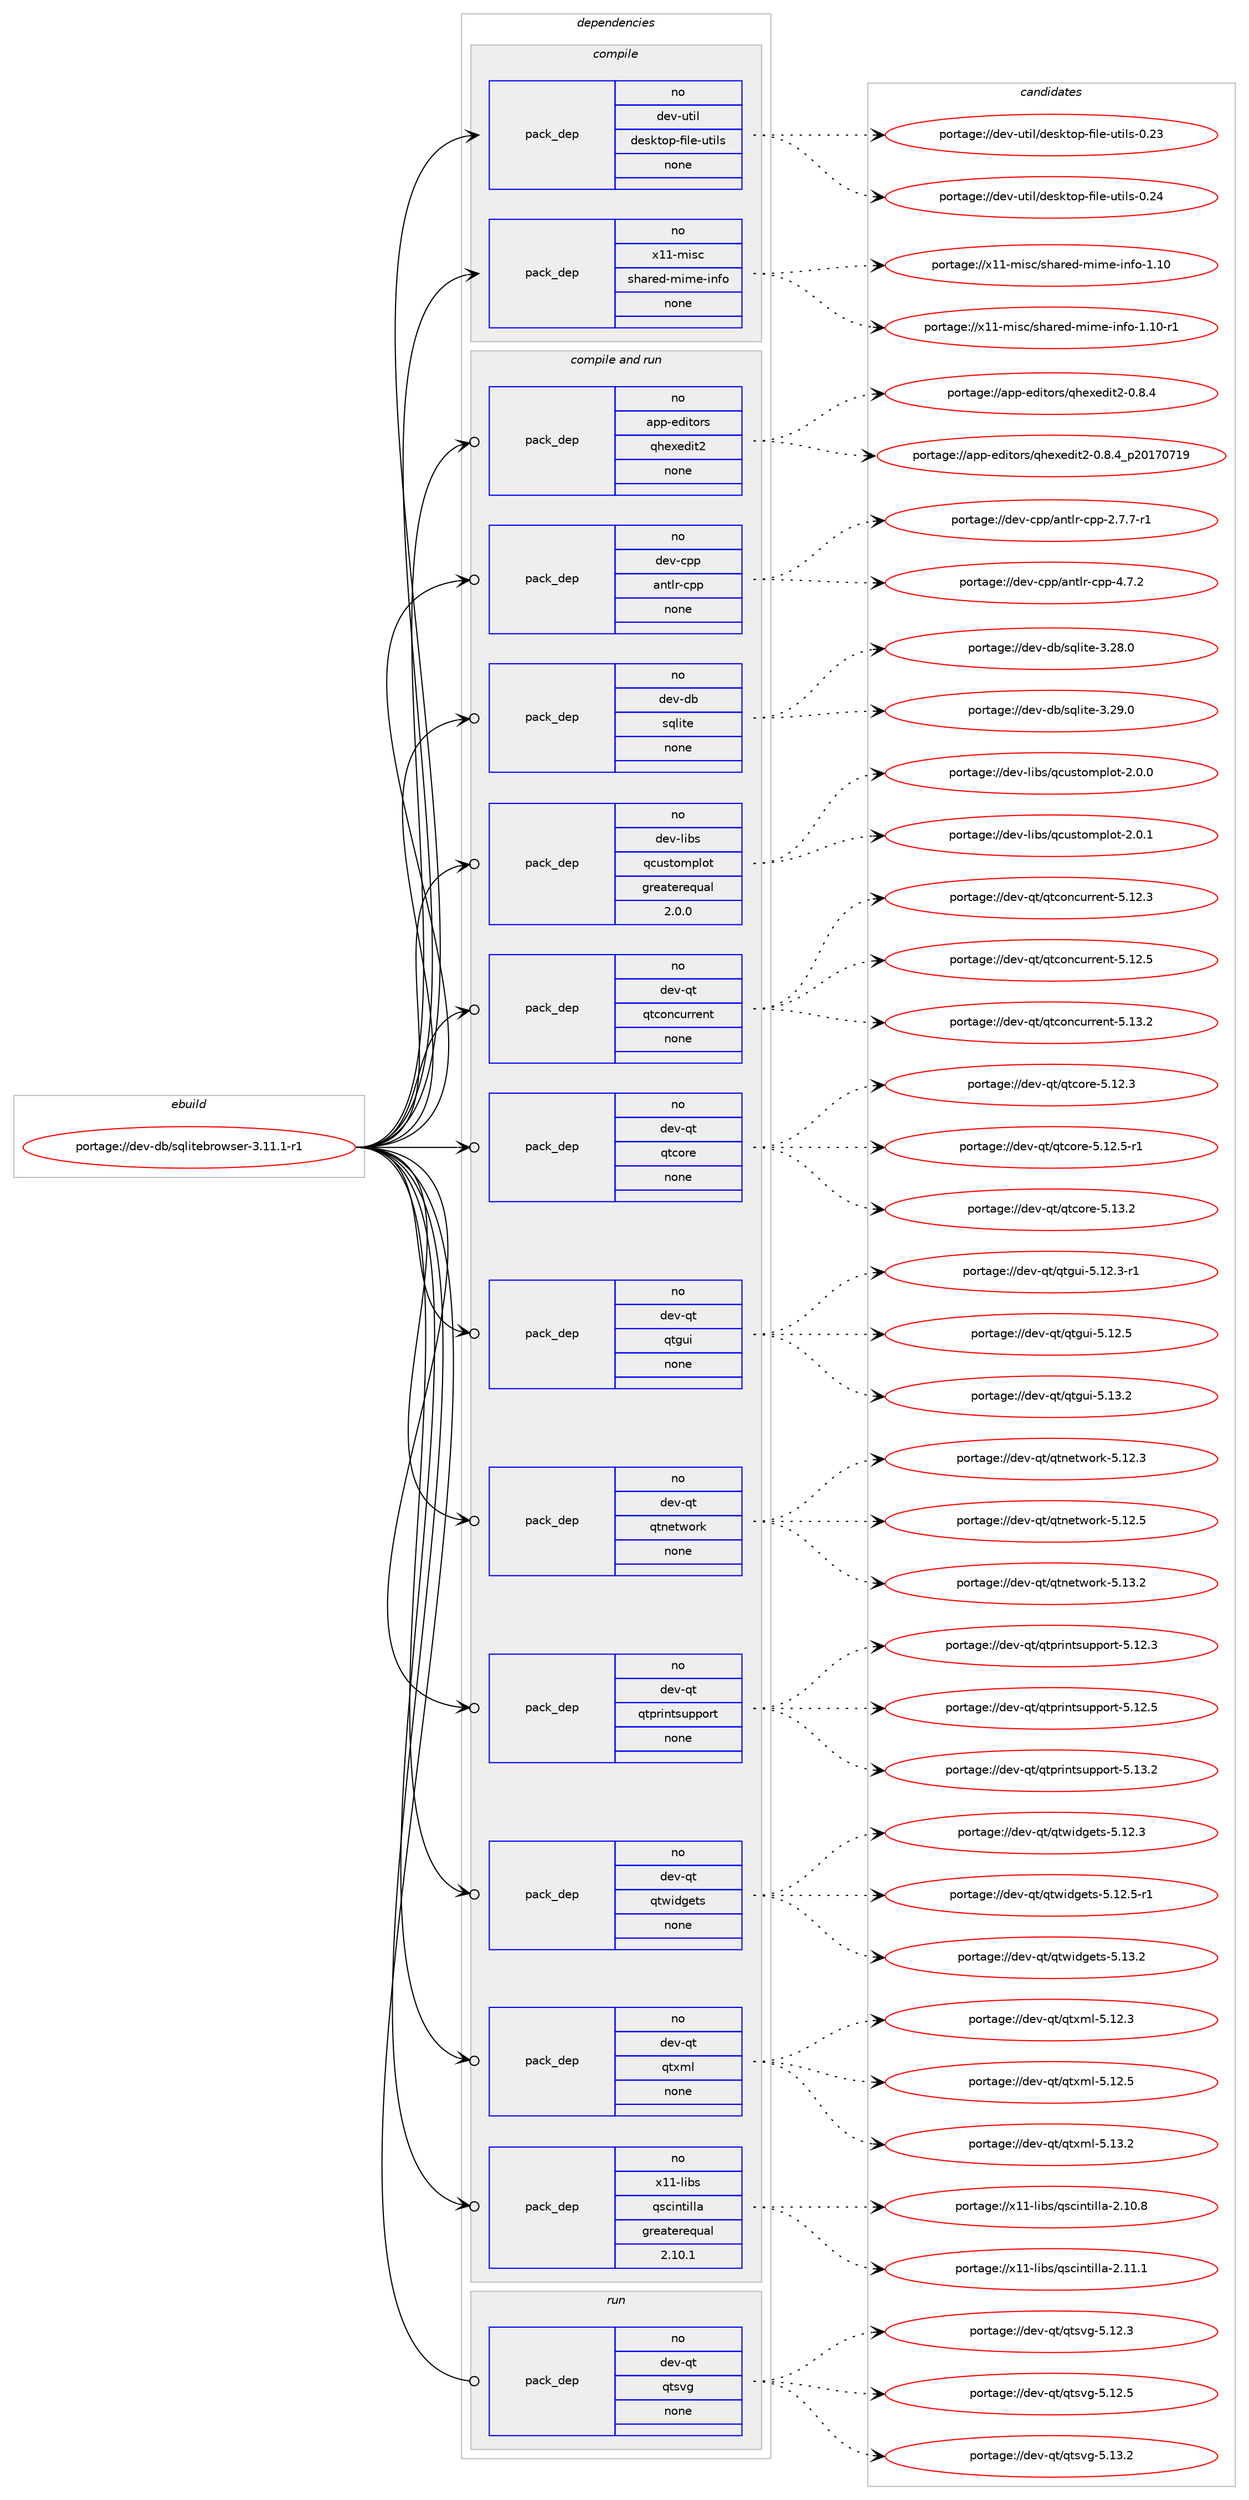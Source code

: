 digraph prolog {

# *************
# Graph options
# *************

newrank=true;
concentrate=true;
compound=true;
graph [rankdir=LR,fontname=Helvetica,fontsize=10,ranksep=1.5];#, ranksep=2.5, nodesep=0.2];
edge  [arrowhead=vee];
node  [fontname=Helvetica,fontsize=10];

# **********
# The ebuild
# **********

subgraph cluster_leftcol {
color=gray;
rank=same;
label=<<i>ebuild</i>>;
id [label="portage://dev-db/sqlitebrowser-3.11.1-r1", color=red, width=4, href="../dev-db/sqlitebrowser-3.11.1-r1.svg"];
}

# ****************
# The dependencies
# ****************

subgraph cluster_midcol {
color=gray;
label=<<i>dependencies</i>>;
subgraph cluster_compile {
fillcolor="#eeeeee";
style=filled;
label=<<i>compile</i>>;
subgraph pack43876 {
dependency58909 [label=<<TABLE BORDER="0" CELLBORDER="1" CELLSPACING="0" CELLPADDING="4" WIDTH="220"><TR><TD ROWSPAN="6" CELLPADDING="30">pack_dep</TD></TR><TR><TD WIDTH="110">no</TD></TR><TR><TD>dev-util</TD></TR><TR><TD>desktop-file-utils</TD></TR><TR><TD>none</TD></TR><TR><TD></TD></TR></TABLE>>, shape=none, color=blue];
}
id:e -> dependency58909:w [weight=20,style="solid",arrowhead="vee"];
subgraph pack43877 {
dependency58910 [label=<<TABLE BORDER="0" CELLBORDER="1" CELLSPACING="0" CELLPADDING="4" WIDTH="220"><TR><TD ROWSPAN="6" CELLPADDING="30">pack_dep</TD></TR><TR><TD WIDTH="110">no</TD></TR><TR><TD>x11-misc</TD></TR><TR><TD>shared-mime-info</TD></TR><TR><TD>none</TD></TR><TR><TD></TD></TR></TABLE>>, shape=none, color=blue];
}
id:e -> dependency58910:w [weight=20,style="solid",arrowhead="vee"];
}
subgraph cluster_compileandrun {
fillcolor="#eeeeee";
style=filled;
label=<<i>compile and run</i>>;
subgraph pack43878 {
dependency58911 [label=<<TABLE BORDER="0" CELLBORDER="1" CELLSPACING="0" CELLPADDING="4" WIDTH="220"><TR><TD ROWSPAN="6" CELLPADDING="30">pack_dep</TD></TR><TR><TD WIDTH="110">no</TD></TR><TR><TD>app-editors</TD></TR><TR><TD>qhexedit2</TD></TR><TR><TD>none</TD></TR><TR><TD></TD></TR></TABLE>>, shape=none, color=blue];
}
id:e -> dependency58911:w [weight=20,style="solid",arrowhead="odotvee"];
subgraph pack43879 {
dependency58912 [label=<<TABLE BORDER="0" CELLBORDER="1" CELLSPACING="0" CELLPADDING="4" WIDTH="220"><TR><TD ROWSPAN="6" CELLPADDING="30">pack_dep</TD></TR><TR><TD WIDTH="110">no</TD></TR><TR><TD>dev-cpp</TD></TR><TR><TD>antlr-cpp</TD></TR><TR><TD>none</TD></TR><TR><TD></TD></TR></TABLE>>, shape=none, color=blue];
}
id:e -> dependency58912:w [weight=20,style="solid",arrowhead="odotvee"];
subgraph pack43880 {
dependency58913 [label=<<TABLE BORDER="0" CELLBORDER="1" CELLSPACING="0" CELLPADDING="4" WIDTH="220"><TR><TD ROWSPAN="6" CELLPADDING="30">pack_dep</TD></TR><TR><TD WIDTH="110">no</TD></TR><TR><TD>dev-db</TD></TR><TR><TD>sqlite</TD></TR><TR><TD>none</TD></TR><TR><TD></TD></TR></TABLE>>, shape=none, color=blue];
}
id:e -> dependency58913:w [weight=20,style="solid",arrowhead="odotvee"];
subgraph pack43881 {
dependency58914 [label=<<TABLE BORDER="0" CELLBORDER="1" CELLSPACING="0" CELLPADDING="4" WIDTH="220"><TR><TD ROWSPAN="6" CELLPADDING="30">pack_dep</TD></TR><TR><TD WIDTH="110">no</TD></TR><TR><TD>dev-libs</TD></TR><TR><TD>qcustomplot</TD></TR><TR><TD>greaterequal</TD></TR><TR><TD>2.0.0</TD></TR></TABLE>>, shape=none, color=blue];
}
id:e -> dependency58914:w [weight=20,style="solid",arrowhead="odotvee"];
subgraph pack43882 {
dependency58915 [label=<<TABLE BORDER="0" CELLBORDER="1" CELLSPACING="0" CELLPADDING="4" WIDTH="220"><TR><TD ROWSPAN="6" CELLPADDING="30">pack_dep</TD></TR><TR><TD WIDTH="110">no</TD></TR><TR><TD>dev-qt</TD></TR><TR><TD>qtconcurrent</TD></TR><TR><TD>none</TD></TR><TR><TD></TD></TR></TABLE>>, shape=none, color=blue];
}
id:e -> dependency58915:w [weight=20,style="solid",arrowhead="odotvee"];
subgraph pack43883 {
dependency58916 [label=<<TABLE BORDER="0" CELLBORDER="1" CELLSPACING="0" CELLPADDING="4" WIDTH="220"><TR><TD ROWSPAN="6" CELLPADDING="30">pack_dep</TD></TR><TR><TD WIDTH="110">no</TD></TR><TR><TD>dev-qt</TD></TR><TR><TD>qtcore</TD></TR><TR><TD>none</TD></TR><TR><TD></TD></TR></TABLE>>, shape=none, color=blue];
}
id:e -> dependency58916:w [weight=20,style="solid",arrowhead="odotvee"];
subgraph pack43884 {
dependency58917 [label=<<TABLE BORDER="0" CELLBORDER="1" CELLSPACING="0" CELLPADDING="4" WIDTH="220"><TR><TD ROWSPAN="6" CELLPADDING="30">pack_dep</TD></TR><TR><TD WIDTH="110">no</TD></TR><TR><TD>dev-qt</TD></TR><TR><TD>qtgui</TD></TR><TR><TD>none</TD></TR><TR><TD></TD></TR></TABLE>>, shape=none, color=blue];
}
id:e -> dependency58917:w [weight=20,style="solid",arrowhead="odotvee"];
subgraph pack43885 {
dependency58918 [label=<<TABLE BORDER="0" CELLBORDER="1" CELLSPACING="0" CELLPADDING="4" WIDTH="220"><TR><TD ROWSPAN="6" CELLPADDING="30">pack_dep</TD></TR><TR><TD WIDTH="110">no</TD></TR><TR><TD>dev-qt</TD></TR><TR><TD>qtnetwork</TD></TR><TR><TD>none</TD></TR><TR><TD></TD></TR></TABLE>>, shape=none, color=blue];
}
id:e -> dependency58918:w [weight=20,style="solid",arrowhead="odotvee"];
subgraph pack43886 {
dependency58919 [label=<<TABLE BORDER="0" CELLBORDER="1" CELLSPACING="0" CELLPADDING="4" WIDTH="220"><TR><TD ROWSPAN="6" CELLPADDING="30">pack_dep</TD></TR><TR><TD WIDTH="110">no</TD></TR><TR><TD>dev-qt</TD></TR><TR><TD>qtprintsupport</TD></TR><TR><TD>none</TD></TR><TR><TD></TD></TR></TABLE>>, shape=none, color=blue];
}
id:e -> dependency58919:w [weight=20,style="solid",arrowhead="odotvee"];
subgraph pack43887 {
dependency58920 [label=<<TABLE BORDER="0" CELLBORDER="1" CELLSPACING="0" CELLPADDING="4" WIDTH="220"><TR><TD ROWSPAN="6" CELLPADDING="30">pack_dep</TD></TR><TR><TD WIDTH="110">no</TD></TR><TR><TD>dev-qt</TD></TR><TR><TD>qtwidgets</TD></TR><TR><TD>none</TD></TR><TR><TD></TD></TR></TABLE>>, shape=none, color=blue];
}
id:e -> dependency58920:w [weight=20,style="solid",arrowhead="odotvee"];
subgraph pack43888 {
dependency58921 [label=<<TABLE BORDER="0" CELLBORDER="1" CELLSPACING="0" CELLPADDING="4" WIDTH="220"><TR><TD ROWSPAN="6" CELLPADDING="30">pack_dep</TD></TR><TR><TD WIDTH="110">no</TD></TR><TR><TD>dev-qt</TD></TR><TR><TD>qtxml</TD></TR><TR><TD>none</TD></TR><TR><TD></TD></TR></TABLE>>, shape=none, color=blue];
}
id:e -> dependency58921:w [weight=20,style="solid",arrowhead="odotvee"];
subgraph pack43889 {
dependency58922 [label=<<TABLE BORDER="0" CELLBORDER="1" CELLSPACING="0" CELLPADDING="4" WIDTH="220"><TR><TD ROWSPAN="6" CELLPADDING="30">pack_dep</TD></TR><TR><TD WIDTH="110">no</TD></TR><TR><TD>x11-libs</TD></TR><TR><TD>qscintilla</TD></TR><TR><TD>greaterequal</TD></TR><TR><TD>2.10.1</TD></TR></TABLE>>, shape=none, color=blue];
}
id:e -> dependency58922:w [weight=20,style="solid",arrowhead="odotvee"];
}
subgraph cluster_run {
fillcolor="#eeeeee";
style=filled;
label=<<i>run</i>>;
subgraph pack43890 {
dependency58923 [label=<<TABLE BORDER="0" CELLBORDER="1" CELLSPACING="0" CELLPADDING="4" WIDTH="220"><TR><TD ROWSPAN="6" CELLPADDING="30">pack_dep</TD></TR><TR><TD WIDTH="110">no</TD></TR><TR><TD>dev-qt</TD></TR><TR><TD>qtsvg</TD></TR><TR><TD>none</TD></TR><TR><TD></TD></TR></TABLE>>, shape=none, color=blue];
}
id:e -> dependency58923:w [weight=20,style="solid",arrowhead="odot"];
}
}

# **************
# The candidates
# **************

subgraph cluster_choices {
rank=same;
color=gray;
label=<<i>candidates</i>>;

subgraph choice43876 {
color=black;
nodesep=1;
choiceportage100101118451171161051084710010111510711611111245102105108101451171161051081154548465051 [label="portage://dev-util/desktop-file-utils-0.23", color=red, width=4,href="../dev-util/desktop-file-utils-0.23.svg"];
choiceportage100101118451171161051084710010111510711611111245102105108101451171161051081154548465052 [label="portage://dev-util/desktop-file-utils-0.24", color=red, width=4,href="../dev-util/desktop-file-utils-0.24.svg"];
dependency58909:e -> choiceportage100101118451171161051084710010111510711611111245102105108101451171161051081154548465051:w [style=dotted,weight="100"];
dependency58909:e -> choiceportage100101118451171161051084710010111510711611111245102105108101451171161051081154548465052:w [style=dotted,weight="100"];
}
subgraph choice43877 {
color=black;
nodesep=1;
choiceportage12049494510910511599471151049711410110045109105109101451051101021114549464948 [label="portage://x11-misc/shared-mime-info-1.10", color=red, width=4,href="../x11-misc/shared-mime-info-1.10.svg"];
choiceportage120494945109105115994711510497114101100451091051091014510511010211145494649484511449 [label="portage://x11-misc/shared-mime-info-1.10-r1", color=red, width=4,href="../x11-misc/shared-mime-info-1.10-r1.svg"];
dependency58910:e -> choiceportage12049494510910511599471151049711410110045109105109101451051101021114549464948:w [style=dotted,weight="100"];
dependency58910:e -> choiceportage120494945109105115994711510497114101100451091051091014510511010211145494649484511449:w [style=dotted,weight="100"];
}
subgraph choice43878 {
color=black;
nodesep=1;
choiceportage97112112451011001051161111141154711310410112010110010511650454846564652 [label="portage://app-editors/qhexedit2-0.8.4", color=red, width=4,href="../app-editors/qhexedit2-0.8.4.svg"];
choiceportage97112112451011001051161111141154711310410112010110010511650454846564652951125048495548554957 [label="portage://app-editors/qhexedit2-0.8.4_p20170719", color=red, width=4,href="../app-editors/qhexedit2-0.8.4_p20170719.svg"];
dependency58911:e -> choiceportage97112112451011001051161111141154711310410112010110010511650454846564652:w [style=dotted,weight="100"];
dependency58911:e -> choiceportage97112112451011001051161111141154711310410112010110010511650454846564652951125048495548554957:w [style=dotted,weight="100"];
}
subgraph choice43879 {
color=black;
nodesep=1;
choiceportage1001011184599112112479711011610811445991121124550465546554511449 [label="portage://dev-cpp/antlr-cpp-2.7.7-r1", color=red, width=4,href="../dev-cpp/antlr-cpp-2.7.7-r1.svg"];
choiceportage100101118459911211247971101161081144599112112455246554650 [label="portage://dev-cpp/antlr-cpp-4.7.2", color=red, width=4,href="../dev-cpp/antlr-cpp-4.7.2.svg"];
dependency58912:e -> choiceportage1001011184599112112479711011610811445991121124550465546554511449:w [style=dotted,weight="100"];
dependency58912:e -> choiceportage100101118459911211247971101161081144599112112455246554650:w [style=dotted,weight="100"];
}
subgraph choice43880 {
color=black;
nodesep=1;
choiceportage10010111845100984711511310810511610145514650564648 [label="portage://dev-db/sqlite-3.28.0", color=red, width=4,href="../dev-db/sqlite-3.28.0.svg"];
choiceportage10010111845100984711511310810511610145514650574648 [label="portage://dev-db/sqlite-3.29.0", color=red, width=4,href="../dev-db/sqlite-3.29.0.svg"];
dependency58913:e -> choiceportage10010111845100984711511310810511610145514650564648:w [style=dotted,weight="100"];
dependency58913:e -> choiceportage10010111845100984711511310810511610145514650574648:w [style=dotted,weight="100"];
}
subgraph choice43881 {
color=black;
nodesep=1;
choiceportage10010111845108105981154711399117115116111109112108111116455046484648 [label="portage://dev-libs/qcustomplot-2.0.0", color=red, width=4,href="../dev-libs/qcustomplot-2.0.0.svg"];
choiceportage10010111845108105981154711399117115116111109112108111116455046484649 [label="portage://dev-libs/qcustomplot-2.0.1", color=red, width=4,href="../dev-libs/qcustomplot-2.0.1.svg"];
dependency58914:e -> choiceportage10010111845108105981154711399117115116111109112108111116455046484648:w [style=dotted,weight="100"];
dependency58914:e -> choiceportage10010111845108105981154711399117115116111109112108111116455046484649:w [style=dotted,weight="100"];
}
subgraph choice43882 {
color=black;
nodesep=1;
choiceportage1001011184511311647113116991111109911711411410111011645534649504651 [label="portage://dev-qt/qtconcurrent-5.12.3", color=red, width=4,href="../dev-qt/qtconcurrent-5.12.3.svg"];
choiceportage1001011184511311647113116991111109911711411410111011645534649504653 [label="portage://dev-qt/qtconcurrent-5.12.5", color=red, width=4,href="../dev-qt/qtconcurrent-5.12.5.svg"];
choiceportage1001011184511311647113116991111109911711411410111011645534649514650 [label="portage://dev-qt/qtconcurrent-5.13.2", color=red, width=4,href="../dev-qt/qtconcurrent-5.13.2.svg"];
dependency58915:e -> choiceportage1001011184511311647113116991111109911711411410111011645534649504651:w [style=dotted,weight="100"];
dependency58915:e -> choiceportage1001011184511311647113116991111109911711411410111011645534649504653:w [style=dotted,weight="100"];
dependency58915:e -> choiceportage1001011184511311647113116991111109911711411410111011645534649514650:w [style=dotted,weight="100"];
}
subgraph choice43883 {
color=black;
nodesep=1;
choiceportage10010111845113116471131169911111410145534649504651 [label="portage://dev-qt/qtcore-5.12.3", color=red, width=4,href="../dev-qt/qtcore-5.12.3.svg"];
choiceportage100101118451131164711311699111114101455346495046534511449 [label="portage://dev-qt/qtcore-5.12.5-r1", color=red, width=4,href="../dev-qt/qtcore-5.12.5-r1.svg"];
choiceportage10010111845113116471131169911111410145534649514650 [label="portage://dev-qt/qtcore-5.13.2", color=red, width=4,href="../dev-qt/qtcore-5.13.2.svg"];
dependency58916:e -> choiceportage10010111845113116471131169911111410145534649504651:w [style=dotted,weight="100"];
dependency58916:e -> choiceportage100101118451131164711311699111114101455346495046534511449:w [style=dotted,weight="100"];
dependency58916:e -> choiceportage10010111845113116471131169911111410145534649514650:w [style=dotted,weight="100"];
}
subgraph choice43884 {
color=black;
nodesep=1;
choiceportage1001011184511311647113116103117105455346495046514511449 [label="portage://dev-qt/qtgui-5.12.3-r1", color=red, width=4,href="../dev-qt/qtgui-5.12.3-r1.svg"];
choiceportage100101118451131164711311610311710545534649504653 [label="portage://dev-qt/qtgui-5.12.5", color=red, width=4,href="../dev-qt/qtgui-5.12.5.svg"];
choiceportage100101118451131164711311610311710545534649514650 [label="portage://dev-qt/qtgui-5.13.2", color=red, width=4,href="../dev-qt/qtgui-5.13.2.svg"];
dependency58917:e -> choiceportage1001011184511311647113116103117105455346495046514511449:w [style=dotted,weight="100"];
dependency58917:e -> choiceportage100101118451131164711311610311710545534649504653:w [style=dotted,weight="100"];
dependency58917:e -> choiceportage100101118451131164711311610311710545534649514650:w [style=dotted,weight="100"];
}
subgraph choice43885 {
color=black;
nodesep=1;
choiceportage100101118451131164711311611010111611911111410745534649504651 [label="portage://dev-qt/qtnetwork-5.12.3", color=red, width=4,href="../dev-qt/qtnetwork-5.12.3.svg"];
choiceportage100101118451131164711311611010111611911111410745534649504653 [label="portage://dev-qt/qtnetwork-5.12.5", color=red, width=4,href="../dev-qt/qtnetwork-5.12.5.svg"];
choiceportage100101118451131164711311611010111611911111410745534649514650 [label="portage://dev-qt/qtnetwork-5.13.2", color=red, width=4,href="../dev-qt/qtnetwork-5.13.2.svg"];
dependency58918:e -> choiceportage100101118451131164711311611010111611911111410745534649504651:w [style=dotted,weight="100"];
dependency58918:e -> choiceportage100101118451131164711311611010111611911111410745534649504653:w [style=dotted,weight="100"];
dependency58918:e -> choiceportage100101118451131164711311611010111611911111410745534649514650:w [style=dotted,weight="100"];
}
subgraph choice43886 {
color=black;
nodesep=1;
choiceportage100101118451131164711311611211410511011611511711211211111411645534649504651 [label="portage://dev-qt/qtprintsupport-5.12.3", color=red, width=4,href="../dev-qt/qtprintsupport-5.12.3.svg"];
choiceportage100101118451131164711311611211410511011611511711211211111411645534649504653 [label="portage://dev-qt/qtprintsupport-5.12.5", color=red, width=4,href="../dev-qt/qtprintsupport-5.12.5.svg"];
choiceportage100101118451131164711311611211410511011611511711211211111411645534649514650 [label="portage://dev-qt/qtprintsupport-5.13.2", color=red, width=4,href="../dev-qt/qtprintsupport-5.13.2.svg"];
dependency58919:e -> choiceportage100101118451131164711311611211410511011611511711211211111411645534649504651:w [style=dotted,weight="100"];
dependency58919:e -> choiceportage100101118451131164711311611211410511011611511711211211111411645534649504653:w [style=dotted,weight="100"];
dependency58919:e -> choiceportage100101118451131164711311611211410511011611511711211211111411645534649514650:w [style=dotted,weight="100"];
}
subgraph choice43887 {
color=black;
nodesep=1;
choiceportage100101118451131164711311611910510010310111611545534649504651 [label="portage://dev-qt/qtwidgets-5.12.3", color=red, width=4,href="../dev-qt/qtwidgets-5.12.3.svg"];
choiceportage1001011184511311647113116119105100103101116115455346495046534511449 [label="portage://dev-qt/qtwidgets-5.12.5-r1", color=red, width=4,href="../dev-qt/qtwidgets-5.12.5-r1.svg"];
choiceportage100101118451131164711311611910510010310111611545534649514650 [label="portage://dev-qt/qtwidgets-5.13.2", color=red, width=4,href="../dev-qt/qtwidgets-5.13.2.svg"];
dependency58920:e -> choiceportage100101118451131164711311611910510010310111611545534649504651:w [style=dotted,weight="100"];
dependency58920:e -> choiceportage1001011184511311647113116119105100103101116115455346495046534511449:w [style=dotted,weight="100"];
dependency58920:e -> choiceportage100101118451131164711311611910510010310111611545534649514650:w [style=dotted,weight="100"];
}
subgraph choice43888 {
color=black;
nodesep=1;
choiceportage100101118451131164711311612010910845534649504651 [label="portage://dev-qt/qtxml-5.12.3", color=red, width=4,href="../dev-qt/qtxml-5.12.3.svg"];
choiceportage100101118451131164711311612010910845534649504653 [label="portage://dev-qt/qtxml-5.12.5", color=red, width=4,href="../dev-qt/qtxml-5.12.5.svg"];
choiceportage100101118451131164711311612010910845534649514650 [label="portage://dev-qt/qtxml-5.13.2", color=red, width=4,href="../dev-qt/qtxml-5.13.2.svg"];
dependency58921:e -> choiceportage100101118451131164711311612010910845534649504651:w [style=dotted,weight="100"];
dependency58921:e -> choiceportage100101118451131164711311612010910845534649504653:w [style=dotted,weight="100"];
dependency58921:e -> choiceportage100101118451131164711311612010910845534649514650:w [style=dotted,weight="100"];
}
subgraph choice43889 {
color=black;
nodesep=1;
choiceportage1204949451081059811547113115991051101161051081089745504649484656 [label="portage://x11-libs/qscintilla-2.10.8", color=red, width=4,href="../x11-libs/qscintilla-2.10.8.svg"];
choiceportage1204949451081059811547113115991051101161051081089745504649494649 [label="portage://x11-libs/qscintilla-2.11.1", color=red, width=4,href="../x11-libs/qscintilla-2.11.1.svg"];
dependency58922:e -> choiceportage1204949451081059811547113115991051101161051081089745504649484656:w [style=dotted,weight="100"];
dependency58922:e -> choiceportage1204949451081059811547113115991051101161051081089745504649494649:w [style=dotted,weight="100"];
}
subgraph choice43890 {
color=black;
nodesep=1;
choiceportage100101118451131164711311611511810345534649504651 [label="portage://dev-qt/qtsvg-5.12.3", color=red, width=4,href="../dev-qt/qtsvg-5.12.3.svg"];
choiceportage100101118451131164711311611511810345534649504653 [label="portage://dev-qt/qtsvg-5.12.5", color=red, width=4,href="../dev-qt/qtsvg-5.12.5.svg"];
choiceportage100101118451131164711311611511810345534649514650 [label="portage://dev-qt/qtsvg-5.13.2", color=red, width=4,href="../dev-qt/qtsvg-5.13.2.svg"];
dependency58923:e -> choiceportage100101118451131164711311611511810345534649504651:w [style=dotted,weight="100"];
dependency58923:e -> choiceportage100101118451131164711311611511810345534649504653:w [style=dotted,weight="100"];
dependency58923:e -> choiceportage100101118451131164711311611511810345534649514650:w [style=dotted,weight="100"];
}
}

}
